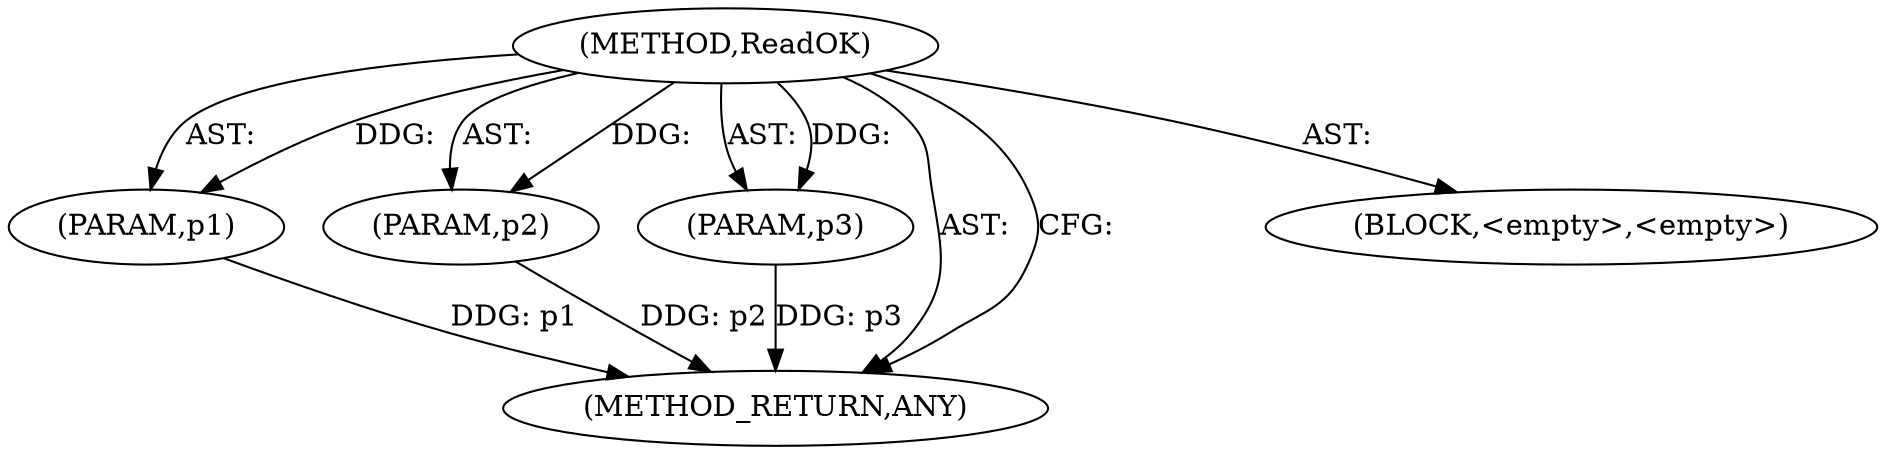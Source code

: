 digraph "ReadOK" {  
"99998" [label = <(METHOD,ReadOK)> ]
"99999" [label = <(PARAM,p1)> ]
"100000" [label = <(PARAM,p2)> ]
"100001" [label = <(PARAM,p3)> ]
"100002" [label = <(METHOD_RETURN,ANY)> ]
"100003" [label = <(BLOCK,&lt;empty&gt;,&lt;empty&gt;)> ]
  "99998" -> "100002"  [ label = "AST: "] 
  "99998" -> "99999"  [ label = "AST: "] 
  "99998" -> "100003"  [ label = "AST: "] 
  "99998" -> "100000"  [ label = "AST: "] 
  "99998" -> "100001"  [ label = "AST: "] 
  "99998" -> "100002"  [ label = "CFG: "] 
  "99999" -> "100002"  [ label = "DDG: p1"] 
  "100000" -> "100002"  [ label = "DDG: p2"] 
  "100001" -> "100002"  [ label = "DDG: p3"] 
  "99998" -> "99999"  [ label = "DDG: "] 
  "99998" -> "100000"  [ label = "DDG: "] 
  "99998" -> "100001"  [ label = "DDG: "] 
}
